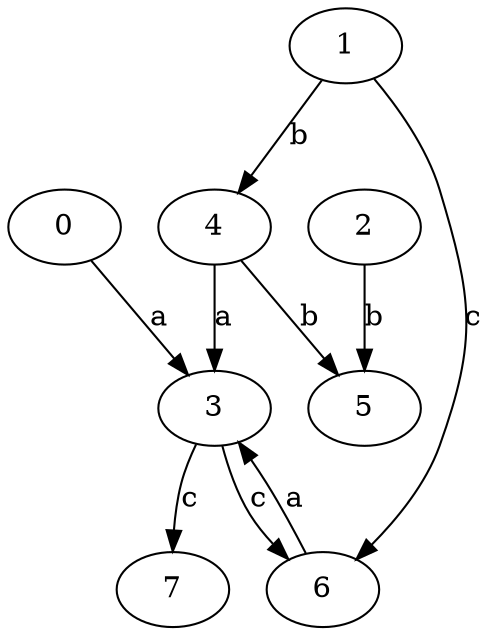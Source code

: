 strict digraph  {
0;
2;
3;
4;
1;
5;
6;
7;
0 -> 3  [label=a];
2 -> 5  [label=b];
3 -> 6  [label=c];
3 -> 7  [label=c];
4 -> 3  [label=a];
4 -> 5  [label=b];
1 -> 4  [label=b];
1 -> 6  [label=c];
6 -> 3  [label=a];
}
